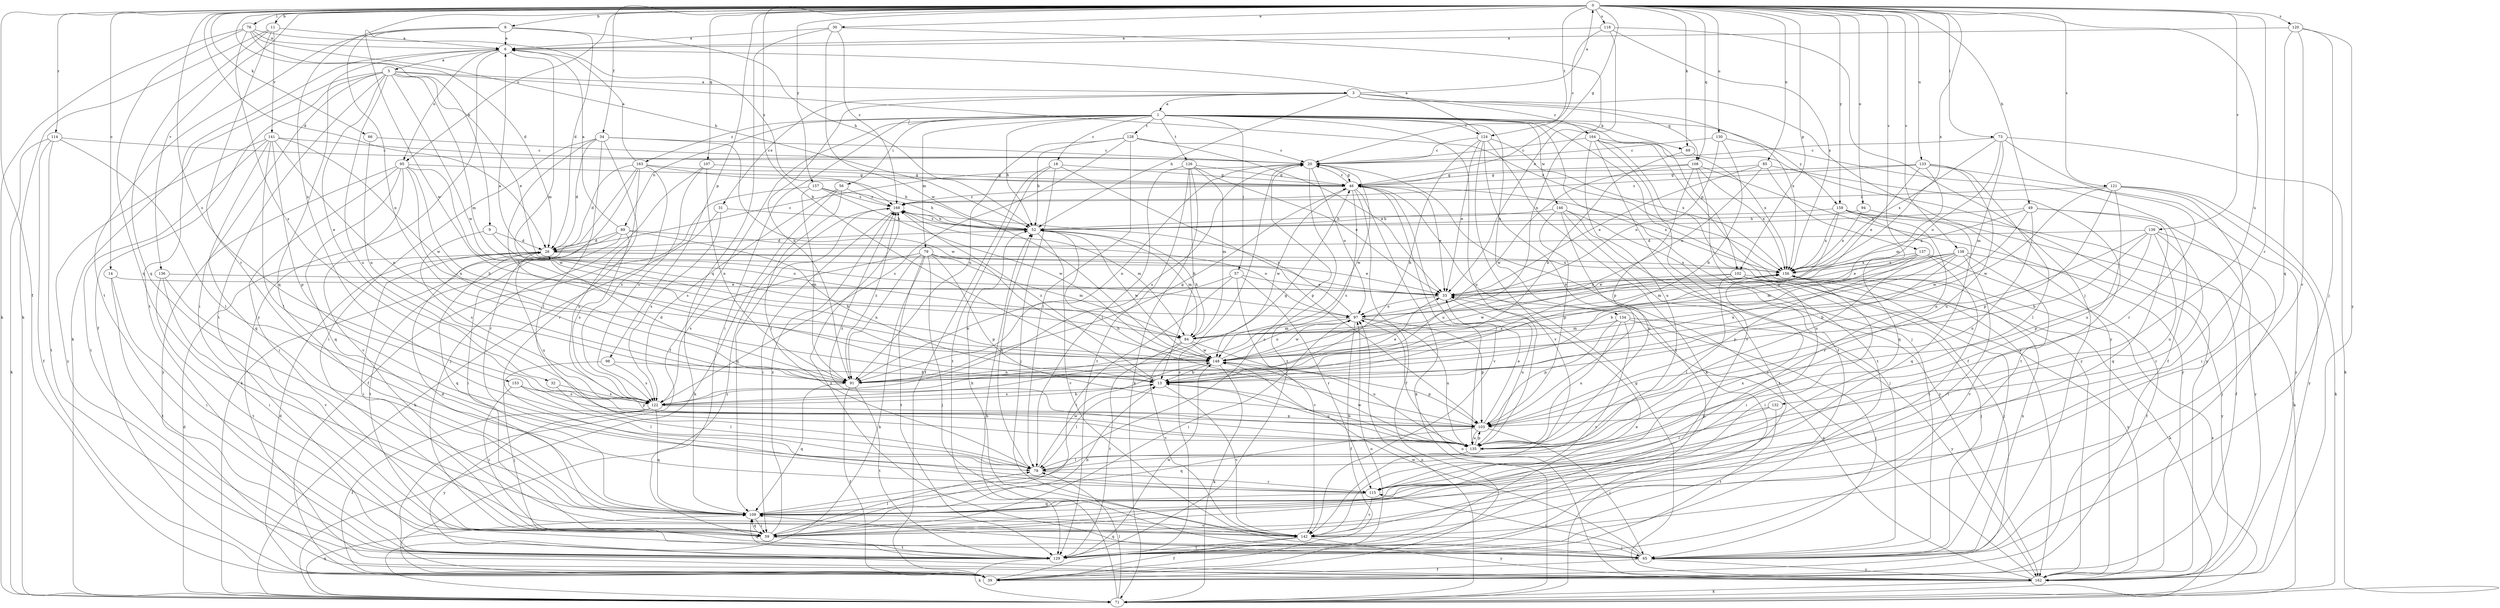 strict digraph  {
0;
1;
3;
5;
6;
8;
9;
11;
13;
14;
18;
20;
26;
30;
31;
32;
33;
34;
39;
46;
49;
52;
56;
57;
59;
65;
66;
69;
71;
73;
76;
78;
79;
84;
85;
89;
91;
94;
95;
97;
98;
102;
103;
107;
108;
109;
114;
115;
118;
120;
121;
122;
124;
126;
128;
129;
130;
132;
133;
134;
135;
136;
137;
138;
139;
141;
142;
146;
148;
153;
156;
157;
158;
162;
163;
164;
168;
0 -> 8  [label=b];
0 -> 9  [label=b];
0 -> 11  [label=b];
0 -> 13  [label=b];
0 -> 14  [label=c];
0 -> 26  [label=d];
0 -> 30  [label=e];
0 -> 34  [label=f];
0 -> 39  [label=f];
0 -> 46  [label=g];
0 -> 49  [label=h];
0 -> 66  [label=k];
0 -> 69  [label=k];
0 -> 73  [label=l];
0 -> 76  [label=l];
0 -> 85  [label=n];
0 -> 94  [label=o];
0 -> 95  [label=o];
0 -> 98  [label=p];
0 -> 102  [label=p];
0 -> 107  [label=q];
0 -> 108  [label=q];
0 -> 114  [label=r];
0 -> 115  [label=r];
0 -> 118  [label=s];
0 -> 120  [label=s];
0 -> 121  [label=s];
0 -> 122  [label=s];
0 -> 124  [label=t];
0 -> 130  [label=u];
0 -> 132  [label=u];
0 -> 133  [label=u];
0 -> 136  [label=v];
0 -> 137  [label=v];
0 -> 138  [label=v];
0 -> 139  [label=v];
0 -> 153  [label=x];
0 -> 156  [label=x];
0 -> 157  [label=y];
0 -> 158  [label=y];
1 -> 18  [label=c];
1 -> 39  [label=f];
1 -> 52  [label=h];
1 -> 56  [label=i];
1 -> 57  [label=i];
1 -> 59  [label=i];
1 -> 65  [label=j];
1 -> 69  [label=k];
1 -> 79  [label=m];
1 -> 89  [label=n];
1 -> 102  [label=p];
1 -> 124  [label=t];
1 -> 126  [label=t];
1 -> 128  [label=t];
1 -> 134  [label=u];
1 -> 135  [label=u];
1 -> 146  [label=w];
1 -> 158  [label=y];
1 -> 162  [label=y];
1 -> 163  [label=z];
3 -> 0  [label=a];
3 -> 1  [label=a];
3 -> 31  [label=e];
3 -> 52  [label=h];
3 -> 91  [label=n];
3 -> 108  [label=q];
3 -> 156  [label=x];
3 -> 162  [label=y];
3 -> 164  [label=z];
5 -> 3  [label=a];
5 -> 32  [label=e];
5 -> 33  [label=e];
5 -> 39  [label=f];
5 -> 59  [label=i];
5 -> 71  [label=k];
5 -> 84  [label=m];
5 -> 129  [label=t];
5 -> 135  [label=u];
5 -> 148  [label=w];
5 -> 156  [label=x];
6 -> 5  [label=a];
6 -> 84  [label=m];
6 -> 95  [label=o];
6 -> 109  [label=q];
6 -> 129  [label=t];
6 -> 162  [label=y];
8 -> 6  [label=a];
8 -> 26  [label=d];
8 -> 52  [label=h];
8 -> 91  [label=n];
8 -> 129  [label=t];
8 -> 148  [label=w];
9 -> 26  [label=d];
9 -> 97  [label=o];
9 -> 122  [label=s];
11 -> 6  [label=a];
11 -> 71  [label=k];
11 -> 109  [label=q];
11 -> 115  [label=r];
11 -> 141  [label=v];
13 -> 78  [label=l];
13 -> 122  [label=s];
13 -> 135  [label=u];
13 -> 142  [label=v];
13 -> 156  [label=x];
13 -> 168  [label=z];
14 -> 33  [label=e];
14 -> 59  [label=i];
14 -> 129  [label=t];
18 -> 39  [label=f];
18 -> 46  [label=g];
18 -> 65  [label=j];
18 -> 103  [label=p];
18 -> 129  [label=t];
20 -> 46  [label=g];
20 -> 91  [label=n];
20 -> 97  [label=o];
20 -> 122  [label=s];
20 -> 129  [label=t];
20 -> 148  [label=w];
26 -> 20  [label=c];
26 -> 33  [label=e];
26 -> 59  [label=i];
26 -> 109  [label=q];
26 -> 135  [label=u];
26 -> 156  [label=x];
30 -> 6  [label=a];
30 -> 33  [label=e];
30 -> 109  [label=q];
30 -> 148  [label=w];
30 -> 168  [label=z];
31 -> 52  [label=h];
31 -> 71  [label=k];
31 -> 122  [label=s];
32 -> 78  [label=l];
32 -> 122  [label=s];
33 -> 97  [label=o];
33 -> 135  [label=u];
33 -> 156  [label=x];
34 -> 13  [label=b];
34 -> 20  [label=c];
34 -> 26  [label=d];
34 -> 59  [label=i];
34 -> 78  [label=l];
34 -> 115  [label=r];
34 -> 148  [label=w];
39 -> 20  [label=c];
39 -> 26  [label=d];
39 -> 97  [label=o];
39 -> 168  [label=z];
46 -> 20  [label=c];
46 -> 33  [label=e];
46 -> 39  [label=f];
46 -> 71  [label=k];
46 -> 122  [label=s];
46 -> 135  [label=u];
46 -> 142  [label=v];
46 -> 148  [label=w];
46 -> 156  [label=x];
46 -> 168  [label=z];
49 -> 52  [label=h];
49 -> 109  [label=q];
49 -> 135  [label=u];
49 -> 148  [label=w];
49 -> 156  [label=x];
49 -> 162  [label=y];
52 -> 26  [label=d];
52 -> 84  [label=m];
52 -> 142  [label=v];
52 -> 148  [label=w];
52 -> 168  [label=z];
56 -> 71  [label=k];
56 -> 78  [label=l];
56 -> 122  [label=s];
56 -> 168  [label=z];
57 -> 33  [label=e];
57 -> 59  [label=i];
57 -> 91  [label=n];
57 -> 115  [label=r];
57 -> 142  [label=v];
59 -> 13  [label=b];
59 -> 78  [label=l];
59 -> 109  [label=q];
59 -> 129  [label=t];
59 -> 168  [label=z];
65 -> 39  [label=f];
65 -> 109  [label=q];
65 -> 115  [label=r];
65 -> 148  [label=w];
65 -> 156  [label=x];
65 -> 162  [label=y];
65 -> 168  [label=z];
66 -> 20  [label=c];
66 -> 91  [label=n];
69 -> 13  [label=b];
69 -> 162  [label=y];
71 -> 26  [label=d];
71 -> 52  [label=h];
71 -> 78  [label=l];
71 -> 97  [label=o];
71 -> 109  [label=q];
71 -> 156  [label=x];
73 -> 20  [label=c];
73 -> 71  [label=k];
73 -> 84  [label=m];
73 -> 97  [label=o];
73 -> 115  [label=r];
73 -> 156  [label=x];
76 -> 6  [label=a];
76 -> 26  [label=d];
76 -> 52  [label=h];
76 -> 71  [label=k];
76 -> 109  [label=q];
76 -> 122  [label=s];
76 -> 168  [label=z];
78 -> 52  [label=h];
78 -> 115  [label=r];
78 -> 148  [label=w];
79 -> 65  [label=j];
79 -> 71  [label=k];
79 -> 84  [label=m];
79 -> 91  [label=n];
79 -> 103  [label=p];
79 -> 122  [label=s];
79 -> 129  [label=t];
79 -> 156  [label=x];
84 -> 52  [label=h];
84 -> 129  [label=t];
84 -> 135  [label=u];
84 -> 142  [label=v];
84 -> 148  [label=w];
85 -> 33  [label=e];
85 -> 46  [label=g];
85 -> 97  [label=o];
85 -> 109  [label=q];
85 -> 129  [label=t];
89 -> 6  [label=a];
89 -> 13  [label=b];
89 -> 26  [label=d];
89 -> 59  [label=i];
89 -> 97  [label=o];
89 -> 122  [label=s];
89 -> 129  [label=t];
91 -> 26  [label=d];
91 -> 33  [label=e];
91 -> 39  [label=f];
91 -> 46  [label=g];
91 -> 109  [label=q];
91 -> 129  [label=t];
91 -> 168  [label=z];
94 -> 39  [label=f];
94 -> 52  [label=h];
94 -> 156  [label=x];
95 -> 13  [label=b];
95 -> 46  [label=g];
95 -> 59  [label=i];
95 -> 91  [label=n];
95 -> 109  [label=q];
95 -> 142  [label=v];
95 -> 148  [label=w];
95 -> 162  [label=y];
97 -> 6  [label=a];
97 -> 39  [label=f];
97 -> 59  [label=i];
97 -> 84  [label=m];
97 -> 103  [label=p];
97 -> 135  [label=u];
97 -> 148  [label=w];
97 -> 168  [label=z];
98 -> 13  [label=b];
98 -> 65  [label=j];
98 -> 122  [label=s];
102 -> 33  [label=e];
102 -> 59  [label=i];
102 -> 65  [label=j];
102 -> 71  [label=k];
102 -> 78  [label=l];
102 -> 148  [label=w];
102 -> 162  [label=y];
103 -> 33  [label=e];
103 -> 52  [label=h];
103 -> 65  [label=j];
103 -> 109  [label=q];
103 -> 135  [label=u];
107 -> 46  [label=g];
107 -> 65  [label=j];
107 -> 91  [label=n];
107 -> 122  [label=s];
108 -> 46  [label=g];
108 -> 103  [label=p];
108 -> 129  [label=t];
108 -> 148  [label=w];
108 -> 156  [label=x];
108 -> 162  [label=y];
109 -> 20  [label=c];
109 -> 59  [label=i];
109 -> 142  [label=v];
114 -> 20  [label=c];
114 -> 39  [label=f];
114 -> 71  [label=k];
114 -> 78  [label=l];
114 -> 129  [label=t];
115 -> 109  [label=q];
115 -> 142  [label=v];
115 -> 156  [label=x];
118 -> 6  [label=a];
118 -> 20  [label=c];
118 -> 65  [label=j];
118 -> 91  [label=n];
118 -> 156  [label=x];
120 -> 6  [label=a];
120 -> 65  [label=j];
120 -> 109  [label=q];
120 -> 142  [label=v];
120 -> 162  [label=y];
121 -> 59  [label=i];
121 -> 71  [label=k];
121 -> 103  [label=p];
121 -> 135  [label=u];
121 -> 148  [label=w];
121 -> 162  [label=y];
121 -> 168  [label=z];
122 -> 13  [label=b];
122 -> 39  [label=f];
122 -> 46  [label=g];
122 -> 103  [label=p];
122 -> 109  [label=q];
122 -> 162  [label=y];
124 -> 6  [label=a];
124 -> 13  [label=b];
124 -> 20  [label=c];
124 -> 33  [label=e];
124 -> 71  [label=k];
124 -> 129  [label=t];
124 -> 142  [label=v];
124 -> 156  [label=x];
126 -> 13  [label=b];
126 -> 33  [label=e];
126 -> 46  [label=g];
126 -> 71  [label=k];
126 -> 78  [label=l];
126 -> 84  [label=m];
126 -> 129  [label=t];
128 -> 20  [label=c];
128 -> 33  [label=e];
128 -> 52  [label=h];
128 -> 78  [label=l];
128 -> 91  [label=n];
128 -> 122  [label=s];
129 -> 33  [label=e];
129 -> 71  [label=k];
129 -> 109  [label=q];
129 -> 148  [label=w];
130 -> 13  [label=b];
130 -> 20  [label=c];
130 -> 39  [label=f];
130 -> 97  [label=o];
132 -> 78  [label=l];
132 -> 103  [label=p];
132 -> 129  [label=t];
133 -> 33  [label=e];
133 -> 46  [label=g];
133 -> 78  [label=l];
133 -> 84  [label=m];
133 -> 135  [label=u];
133 -> 162  [label=y];
133 -> 168  [label=z];
134 -> 65  [label=j];
134 -> 84  [label=m];
134 -> 103  [label=p];
134 -> 135  [label=u];
134 -> 142  [label=v];
134 -> 162  [label=y];
135 -> 13  [label=b];
135 -> 78  [label=l];
135 -> 103  [label=p];
135 -> 148  [label=w];
135 -> 168  [label=z];
136 -> 33  [label=e];
136 -> 59  [label=i];
136 -> 129  [label=t];
136 -> 142  [label=v];
137 -> 13  [label=b];
137 -> 39  [label=f];
137 -> 59  [label=i];
137 -> 84  [label=m];
137 -> 103  [label=p];
137 -> 156  [label=x];
138 -> 13  [label=b];
138 -> 33  [label=e];
138 -> 59  [label=i];
138 -> 84  [label=m];
138 -> 91  [label=n];
138 -> 142  [label=v];
138 -> 156  [label=x];
138 -> 162  [label=y];
139 -> 13  [label=b];
139 -> 26  [label=d];
139 -> 65  [label=j];
139 -> 91  [label=n];
139 -> 103  [label=p];
139 -> 115  [label=r];
139 -> 135  [label=u];
141 -> 20  [label=c];
141 -> 78  [label=l];
141 -> 91  [label=n];
141 -> 103  [label=p];
141 -> 109  [label=q];
141 -> 129  [label=t];
141 -> 148  [label=w];
141 -> 162  [label=y];
142 -> 26  [label=d];
142 -> 39  [label=f];
142 -> 52  [label=h];
142 -> 65  [label=j];
142 -> 129  [label=t];
142 -> 162  [label=y];
146 -> 52  [label=h];
146 -> 65  [label=j];
146 -> 103  [label=p];
146 -> 129  [label=t];
146 -> 135  [label=u];
146 -> 162  [label=y];
148 -> 13  [label=b];
148 -> 71  [label=k];
148 -> 91  [label=n];
148 -> 97  [label=o];
148 -> 103  [label=p];
153 -> 59  [label=i];
153 -> 78  [label=l];
153 -> 103  [label=p];
153 -> 122  [label=s];
156 -> 33  [label=e];
156 -> 59  [label=i];
156 -> 65  [label=j];
157 -> 39  [label=f];
157 -> 52  [label=h];
157 -> 91  [label=n];
157 -> 148  [label=w];
157 -> 168  [label=z];
158 -> 52  [label=h];
158 -> 71  [label=k];
158 -> 109  [label=q];
158 -> 115  [label=r];
158 -> 135  [label=u];
158 -> 148  [label=w];
158 -> 156  [label=x];
162 -> 20  [label=c];
162 -> 33  [label=e];
162 -> 46  [label=g];
162 -> 71  [label=k];
162 -> 97  [label=o];
163 -> 6  [label=a];
163 -> 26  [label=d];
163 -> 46  [label=g];
163 -> 52  [label=h];
163 -> 71  [label=k];
163 -> 115  [label=r];
163 -> 122  [label=s];
163 -> 135  [label=u];
164 -> 20  [label=c];
164 -> 39  [label=f];
164 -> 129  [label=t];
164 -> 135  [label=u];
164 -> 142  [label=v];
164 -> 156  [label=x];
164 -> 162  [label=y];
168 -> 52  [label=h];
168 -> 59  [label=i];
168 -> 84  [label=m];
168 -> 109  [label=q];
}
